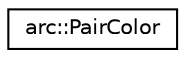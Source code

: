 digraph "Graphical Class Hierarchy"
{
 // LATEX_PDF_SIZE
  edge [fontname="Helvetica",fontsize="10",labelfontname="Helvetica",labelfontsize="10"];
  node [fontname="Helvetica",fontsize="10",shape=record];
  rankdir="LR";
  Node0 [label="arc::PairColor",height=0.2,width=0.4,color="black", fillcolor="white", style="filled",URL="$classarc_1_1PairColor.html",tooltip=" "];
}
